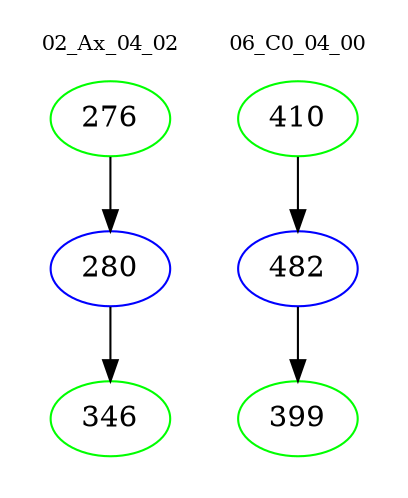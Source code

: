 digraph{
subgraph cluster_0 {
color = white
label = "02_Ax_04_02";
fontsize=10;
T0_276 [label="276", color="green"]
T0_276 -> T0_280 [color="black"]
T0_280 [label="280", color="blue"]
T0_280 -> T0_346 [color="black"]
T0_346 [label="346", color="green"]
}
subgraph cluster_1 {
color = white
label = "06_C0_04_00";
fontsize=10;
T1_410 [label="410", color="green"]
T1_410 -> T1_482 [color="black"]
T1_482 [label="482", color="blue"]
T1_482 -> T1_399 [color="black"]
T1_399 [label="399", color="green"]
}
}
